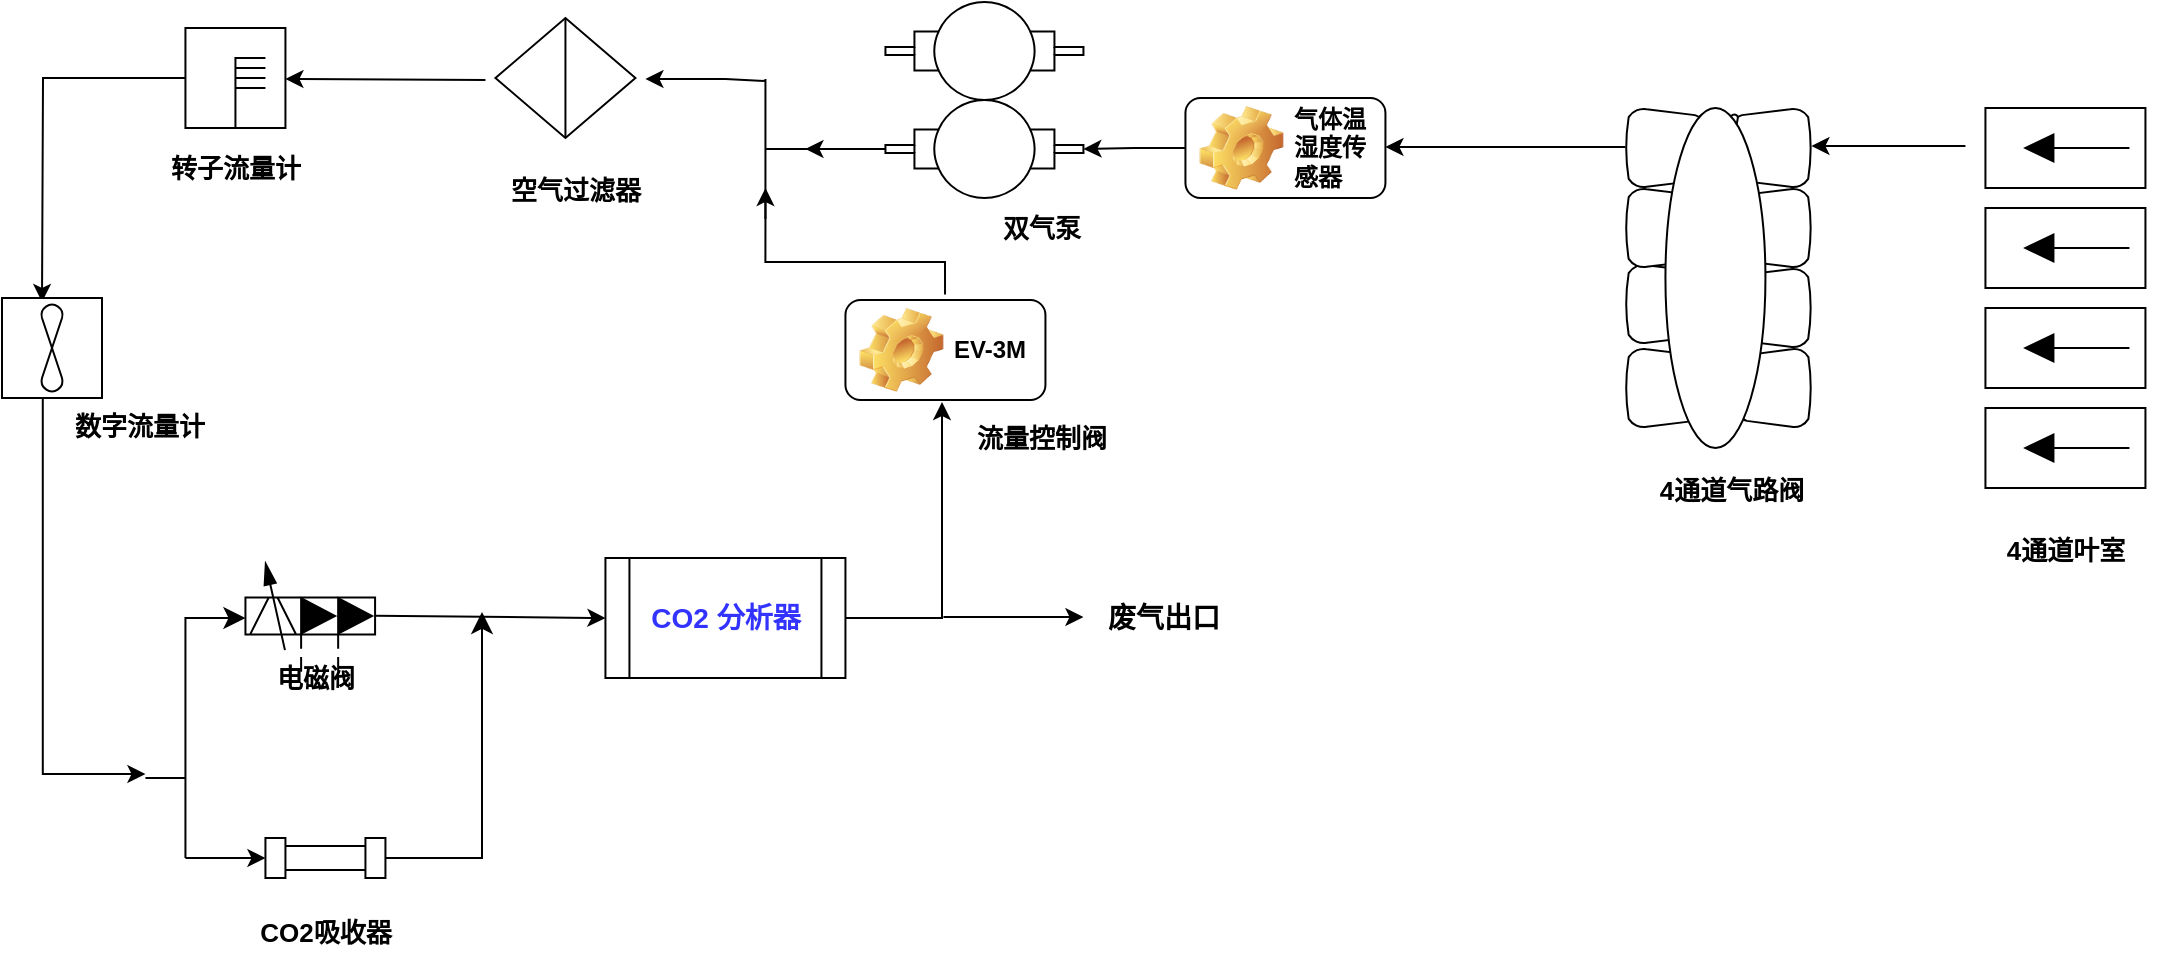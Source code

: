 <mxfile version="22.0.8" type="github">
  <diagram name="第 1 页" id="QulgkRsqPVAeYC6WXrVD">
    <mxGraphModel dx="1213" dy="627" grid="1" gridSize="10" guides="1" tooltips="1" connect="1" arrows="1" fold="1" page="1" pageScale="1" pageWidth="1169" pageHeight="827" math="0" shadow="0">
      <root>
        <mxCell id="0" />
        <mxCell id="1" parent="0" />
        <mxCell id="1QKGybhPdsCrPBbOhNYo-73" style="edgeStyle=orthogonalEdgeStyle;rounded=0;orthogonalLoop=1;jettySize=auto;html=1;" parent="1" source="1QKGybhPdsCrPBbOhNYo-1" edge="1">
          <mxGeometry relative="1" as="geometry">
            <mxPoint x="70" y="190" as="targetPoint" />
          </mxGeometry>
        </mxCell>
        <mxCell id="1QKGybhPdsCrPBbOhNYo-1" value="" style="verticalLabelPosition=bottom;align=center;outlineConnect=0;dashed=0;html=1;verticalAlign=top;shape=mxgraph.pid.flow_sensors.averging_pitot_tube;direction=west;" parent="1" vertex="1">
          <mxGeometry x="141.72" y="53" width="50" height="50" as="geometry" />
        </mxCell>
        <mxCell id="1QKGybhPdsCrPBbOhNYo-5" value="" style="shape=mxgraph.pid.pumps.vacuum_pump;html=1;pointerEvents=1;align=center;verticalLabelPosition=bottom;verticalAlign=top;dashed=0;direction=west;" parent="1" vertex="1">
          <mxGeometry x="491.72" y="40" width="99" height="49" as="geometry" />
        </mxCell>
        <mxCell id="1QKGybhPdsCrPBbOhNYo-50" style="edgeStyle=orthogonalEdgeStyle;rounded=0;orthogonalLoop=1;jettySize=auto;html=1;" parent="1" source="1QKGybhPdsCrPBbOhNYo-6" edge="1">
          <mxGeometry relative="1" as="geometry">
            <mxPoint x="451.72" y="113.5" as="targetPoint" />
          </mxGeometry>
        </mxCell>
        <mxCell id="1QKGybhPdsCrPBbOhNYo-6" value="" style="shape=mxgraph.pid.pumps.vacuum_pump;html=1;pointerEvents=1;align=center;verticalLabelPosition=bottom;verticalAlign=top;dashed=0;direction=west;" parent="1" vertex="1">
          <mxGeometry x="491.72" y="89" width="99" height="49" as="geometry" />
        </mxCell>
        <mxCell id="1QKGybhPdsCrPBbOhNYo-14" value="" style="verticalLabelPosition=bottom;html=1;verticalAlign=top;align=center;shape=mxgraph.floorplan.office_chair;shadow=0;direction=south;" parent="1" vertex="1">
          <mxGeometry x="861.72" y="213" width="43" height="40" as="geometry" />
        </mxCell>
        <mxCell id="1QKGybhPdsCrPBbOhNYo-15" value="" style="verticalLabelPosition=bottom;html=1;verticalAlign=top;align=center;shape=mxgraph.floorplan.office_chair;shadow=0;direction=north;" parent="1" vertex="1">
          <mxGeometry x="914.72" y="213" width="40" height="40" as="geometry" />
        </mxCell>
        <mxCell id="1QKGybhPdsCrPBbOhNYo-18" value="" style="verticalLabelPosition=bottom;html=1;verticalAlign=top;align=center;shape=mxgraph.floorplan.office_chair;shadow=0;direction=south;" parent="1" vertex="1">
          <mxGeometry x="861.72" y="171" width="43" height="40" as="geometry" />
        </mxCell>
        <mxCell id="1QKGybhPdsCrPBbOhNYo-19" value="" style="verticalLabelPosition=bottom;html=1;verticalAlign=top;align=center;shape=mxgraph.floorplan.office_chair;shadow=0;direction=north;" parent="1" vertex="1">
          <mxGeometry x="911.72" y="173" width="43" height="40" as="geometry" />
        </mxCell>
        <mxCell id="1QKGybhPdsCrPBbOhNYo-20" value="" style="verticalLabelPosition=bottom;html=1;verticalAlign=top;align=center;shape=mxgraph.floorplan.office_chair;shadow=0;direction=south;" parent="1" vertex="1">
          <mxGeometry x="861.72" y="133" width="43" height="40" as="geometry" />
        </mxCell>
        <mxCell id="1QKGybhPdsCrPBbOhNYo-21" value="" style="verticalLabelPosition=bottom;html=1;verticalAlign=top;align=center;shape=mxgraph.floorplan.office_chair;shadow=0;direction=north;" parent="1" vertex="1">
          <mxGeometry x="911.72" y="133" width="43" height="40" as="geometry" />
        </mxCell>
        <mxCell id="1QKGybhPdsCrPBbOhNYo-22" value="" style="verticalLabelPosition=bottom;html=1;verticalAlign=top;align=center;shape=mxgraph.floorplan.office_chair;shadow=0;direction=south;" parent="1" vertex="1">
          <mxGeometry x="861.72" y="93" width="43" height="40" as="geometry" />
        </mxCell>
        <mxCell id="1QKGybhPdsCrPBbOhNYo-23" value="" style="verticalLabelPosition=bottom;html=1;verticalAlign=top;align=center;shape=mxgraph.floorplan.office_chair;shadow=0;direction=north;" parent="1" vertex="1">
          <mxGeometry x="911.72" y="93" width="43" height="40" as="geometry" />
        </mxCell>
        <mxCell id="1QKGybhPdsCrPBbOhNYo-32" value="" style="shape=ellipse;shadow=0;html=1;direction=south;" parent="1" vertex="1">
          <mxGeometry x="881.72" y="93" width="50" height="170" as="geometry" />
        </mxCell>
        <mxCell id="1QKGybhPdsCrPBbOhNYo-33" value="" style="verticalLabelPosition=bottom;outlineConnect=0;align=center;dashed=0;html=1;verticalAlign=top;shape=mxgraph.pid.misc.conveyor2;flipH=1;" parent="1" vertex="1">
          <mxGeometry x="1041.72" y="93" width="80" height="40" as="geometry" />
        </mxCell>
        <mxCell id="1QKGybhPdsCrPBbOhNYo-34" value="" style="verticalLabelPosition=bottom;outlineConnect=0;align=center;dashed=0;html=1;verticalAlign=top;shape=mxgraph.pid.misc.conveyor2;flipH=1;" parent="1" vertex="1">
          <mxGeometry x="1041.72" y="143" width="80" height="40" as="geometry" />
        </mxCell>
        <mxCell id="1QKGybhPdsCrPBbOhNYo-35" value="" style="verticalLabelPosition=bottom;outlineConnect=0;align=center;dashed=0;html=1;verticalAlign=top;shape=mxgraph.pid.misc.conveyor2;flipH=1;" parent="1" vertex="1">
          <mxGeometry x="1041.72" y="193" width="80" height="40" as="geometry" />
        </mxCell>
        <mxCell id="1QKGybhPdsCrPBbOhNYo-36" value="" style="verticalLabelPosition=bottom;outlineConnect=0;align=center;dashed=0;html=1;verticalAlign=top;shape=mxgraph.pid.misc.conveyor2;flipH=1;" parent="1" vertex="1">
          <mxGeometry x="1041.72" y="243" width="80" height="40" as="geometry" />
        </mxCell>
        <mxCell id="1QKGybhPdsCrPBbOhNYo-38" value="气体温湿度传感器" style="label;whiteSpace=wrap;html=1;image=img/clipart/Gear_128x128.png" parent="1" vertex="1">
          <mxGeometry x="641.72" y="88" width="100" height="50" as="geometry" />
        </mxCell>
        <mxCell id="1QKGybhPdsCrPBbOhNYo-43" value="" style="endArrow=classic;html=1;rounded=0;" parent="1" edge="1">
          <mxGeometry width="50" height="50" relative="1" as="geometry">
            <mxPoint x="861.72" y="112.5" as="sourcePoint" />
            <mxPoint x="741.72" y="112.5" as="targetPoint" />
          </mxGeometry>
        </mxCell>
        <mxCell id="1QKGybhPdsCrPBbOhNYo-47" style="edgeStyle=orthogonalEdgeStyle;rounded=0;orthogonalLoop=1;jettySize=auto;html=1;entryX=0;entryY=0.5;entryDx=0;entryDy=0;entryPerimeter=0;" parent="1" source="1QKGybhPdsCrPBbOhNYo-38" target="1QKGybhPdsCrPBbOhNYo-6" edge="1">
          <mxGeometry relative="1" as="geometry" />
        </mxCell>
        <mxCell id="1QKGybhPdsCrPBbOhNYo-55" value="" style="shape=sortShape;perimeter=rhombusPerimeter;whiteSpace=wrap;html=1;direction=west;rotation=90;" parent="1" vertex="1">
          <mxGeometry x="301.72" y="43" width="60" height="70" as="geometry" />
        </mxCell>
        <mxCell id="1QKGybhPdsCrPBbOhNYo-58" value="" style="endArrow=classic;html=1;rounded=0;" parent="1" edge="1">
          <mxGeometry width="50" height="50" relative="1" as="geometry">
            <mxPoint x="431.72" y="79.5" as="sourcePoint" />
            <mxPoint x="371.72" y="78.5" as="targetPoint" />
            <Array as="points">
              <mxPoint x="411.72" y="78.5" />
            </Array>
          </mxGeometry>
        </mxCell>
        <mxCell id="1QKGybhPdsCrPBbOhNYo-59" value="EV-3M" style="label;whiteSpace=wrap;html=1;image=img/clipart/Gear_128x128.png" parent="1" vertex="1">
          <mxGeometry x="471.72" y="189" width="100" height="50" as="geometry" />
        </mxCell>
        <mxCell id="1QKGybhPdsCrPBbOhNYo-60" value="" style="verticalLabelPosition=bottom;align=center;dashed=0;html=1;verticalAlign=top;shape=mxgraph.pid.piping.flange_in;pointerEvents=1;direction=west;" parent="1" vertex="1">
          <mxGeometry x="431.72" y="78.5" width="25" height="70" as="geometry" />
        </mxCell>
        <mxCell id="1QKGybhPdsCrPBbOhNYo-62" value="" style="endArrow=classic;html=1;rounded=0;" parent="1" edge="1">
          <mxGeometry width="50" height="50" relative="1" as="geometry">
            <mxPoint x="1031.72" y="112" as="sourcePoint" />
            <mxPoint x="954.72" y="112" as="targetPoint" />
          </mxGeometry>
        </mxCell>
        <mxCell id="1QKGybhPdsCrPBbOhNYo-63" value="" style="endArrow=classic;html=1;rounded=0;" parent="1" edge="1">
          <mxGeometry width="50" height="50" relative="1" as="geometry">
            <mxPoint x="291.72" y="79" as="sourcePoint" />
            <mxPoint x="191.72" y="78.5" as="targetPoint" />
          </mxGeometry>
        </mxCell>
        <mxCell id="1QKGybhPdsCrPBbOhNYo-96" style="edgeStyle=orthogonalEdgeStyle;rounded=0;orthogonalLoop=1;jettySize=auto;html=1;" parent="1" source="1QKGybhPdsCrPBbOhNYo-64" edge="1">
          <mxGeometry relative="1" as="geometry">
            <mxPoint x="520" y="240" as="targetPoint" />
            <Array as="points">
              <mxPoint x="520" y="348" />
            </Array>
          </mxGeometry>
        </mxCell>
        <mxCell id="1QKGybhPdsCrPBbOhNYo-64" value="&lt;b&gt;&lt;font color=&quot;#3333ff&quot; style=&quot;font-size: 14px;&quot;&gt;CO2 分析器&lt;/font&gt;&lt;/b&gt;" style="shape=process;whiteSpace=wrap;html=1;backgroundOutline=1;" parent="1" vertex="1">
          <mxGeometry x="351.72" y="318" width="120" height="60" as="geometry" />
        </mxCell>
        <mxCell id="1QKGybhPdsCrPBbOhNYo-71" value="废气出口" style="text;strokeColor=none;align=center;fillColor=none;html=1;verticalAlign=middle;whiteSpace=wrap;rounded=0;fontStyle=1;fontSize=14;" parent="1" vertex="1">
          <mxGeometry x="590.72" y="335.5" width="80" height="25" as="geometry" />
        </mxCell>
        <mxCell id="1QKGybhPdsCrPBbOhNYo-74" value="" style="verticalLabelPosition=bottom;align=center;dashed=0;html=1;verticalAlign=top;shape=mxgraph.pid.piping.flange_in;pointerEvents=1;direction=east;" parent="1" vertex="1">
          <mxGeometry x="121.72" y="388" width="20" height="80" as="geometry" />
        </mxCell>
        <mxCell id="1QKGybhPdsCrPBbOhNYo-76" style="edgeStyle=orthogonalEdgeStyle;rounded=0;orthogonalLoop=1;jettySize=auto;html=1;exitX=0.5;exitY=1;exitDx=0;exitDy=0;exitPerimeter=0;" parent="1" edge="1">
          <mxGeometry relative="1" as="geometry">
            <mxPoint x="70.39" y="238" as="sourcePoint" />
            <mxPoint x="121.72" y="426" as="targetPoint" />
            <Array as="points">
              <mxPoint x="70.72" y="426" />
            </Array>
          </mxGeometry>
        </mxCell>
        <mxCell id="1QKGybhPdsCrPBbOhNYo-78" value="" style="endArrow=classic;html=1;rounded=0;" parent="1" edge="1">
          <mxGeometry width="50" height="50" relative="1" as="geometry">
            <mxPoint x="141.72" y="468" as="sourcePoint" />
            <mxPoint x="181.72" y="468" as="targetPoint" />
          </mxGeometry>
        </mxCell>
        <mxCell id="1QKGybhPdsCrPBbOhNYo-81" value="" style="shape=mxgraph.pid.heat_exchangers.single_pass_heat_exchanger;html=1;pointerEvents=1;align=center;verticalLabelPosition=bottom;verticalAlign=top;dashed=0;" parent="1" vertex="1">
          <mxGeometry x="181.72" y="458" width="60" height="20" as="geometry" />
        </mxCell>
        <mxCell id="1QKGybhPdsCrPBbOhNYo-84" value="" style="edgeStyle=elbowEdgeStyle;elbow=horizontal;endArrow=classic;html=1;curved=0;rounded=0;endSize=8;startSize=8;exitX=1;exitY=0;exitDx=0;exitDy=0;exitPerimeter=0;" parent="1" source="1QKGybhPdsCrPBbOhNYo-74" edge="1">
          <mxGeometry width="50" height="50" relative="1" as="geometry">
            <mxPoint x="146.72" y="388" as="sourcePoint" />
            <mxPoint x="171.72" y="348" as="targetPoint" />
            <Array as="points">
              <mxPoint x="141.72" y="363" />
            </Array>
          </mxGeometry>
        </mxCell>
        <mxCell id="1QKGybhPdsCrPBbOhNYo-85" value="" style="verticalLabelPosition=bottom;aspect=fixed;html=1;verticalAlign=top;fillColor=strokeColor;align=center;outlineConnect=0;shape=mxgraph.fluid_power.x10200;points=[[0,0.31,0],[0,0.48,0],[0,0.65,0],[1,0.31,0],[1,0.48,0],[1,0.65,0],[0.43,1,0],[0.715,1,0]]" parent="1" vertex="1">
          <mxGeometry x="171.72" y="321.07" width="64.82" height="53.86" as="geometry" />
        </mxCell>
        <mxCell id="1QKGybhPdsCrPBbOhNYo-86" value="" style="endArrow=classic;html=1;rounded=0;exitX=1;exitY=0.48;exitDx=0;exitDy=0;exitPerimeter=0;" parent="1" source="1QKGybhPdsCrPBbOhNYo-85" edge="1">
          <mxGeometry width="50" height="50" relative="1" as="geometry">
            <mxPoint x="271.72" y="348" as="sourcePoint" />
            <mxPoint x="351.72" y="348" as="targetPoint" />
          </mxGeometry>
        </mxCell>
        <mxCell id="1QKGybhPdsCrPBbOhNYo-94" value="" style="endArrow=classic;html=1;rounded=0;" parent="1" edge="1">
          <mxGeometry width="50" height="50" relative="1" as="geometry">
            <mxPoint x="520.72" y="347.5" as="sourcePoint" />
            <mxPoint x="590.72" y="347.5" as="targetPoint" />
          </mxGeometry>
        </mxCell>
        <mxCell id="1QKGybhPdsCrPBbOhNYo-97" style="edgeStyle=orthogonalEdgeStyle;rounded=0;orthogonalLoop=1;jettySize=auto;html=1;entryX=1;entryY=0.079;entryDx=0;entryDy=0;entryPerimeter=0;exitX=0.498;exitY=-0.054;exitDx=0;exitDy=0;exitPerimeter=0;" parent="1" source="1QKGybhPdsCrPBbOhNYo-59" edge="1">
          <mxGeometry relative="1" as="geometry">
            <Array as="points">
              <mxPoint x="522" y="170" />
              <mxPoint x="432" y="170" />
            </Array>
            <mxPoint x="521.72" y="179.03" as="sourcePoint" />
            <mxPoint x="431.74" y="133.0" as="targetPoint" />
          </mxGeometry>
        </mxCell>
        <mxCell id="1QKGybhPdsCrPBbOhNYo-98" value="空气过滤器" style="text;strokeColor=none;align=center;fillColor=none;html=1;verticalAlign=middle;whiteSpace=wrap;rounded=0;fontStyle=1;fontSize=13;" parent="1" vertex="1">
          <mxGeometry x="301.72" y="118.5" width="70" height="30" as="geometry" />
        </mxCell>
        <mxCell id="1QKGybhPdsCrPBbOhNYo-100" value="" style="edgeStyle=segmentEdgeStyle;endArrow=classic;html=1;curved=0;rounded=0;endSize=8;startSize=8;" parent="1" edge="1">
          <mxGeometry width="50" height="50" relative="1" as="geometry">
            <mxPoint x="241.72" y="467.97" as="sourcePoint" />
            <mxPoint x="290" y="344.97" as="targetPoint" />
          </mxGeometry>
        </mxCell>
        <mxCell id="yiKaTHYhzg04l1ZjCBSl-1" value="&lt;font style=&quot;font-size: 13px;&quot;&gt;&lt;b&gt;电磁阀&lt;/b&gt;&lt;/font&gt;" style="text;strokeColor=none;align=center;fillColor=none;html=1;verticalAlign=middle;whiteSpace=wrap;rounded=0;" vertex="1" parent="1">
          <mxGeometry x="176.54" y="363" width="60" height="30" as="geometry" />
        </mxCell>
        <mxCell id="yiKaTHYhzg04l1ZjCBSl-2" value="数字流量计" style="text;strokeColor=none;align=center;fillColor=none;html=1;verticalAlign=middle;whiteSpace=wrap;rounded=0;fontStyle=1;fontSize=13;" vertex="1" parent="1">
          <mxGeometry x="80" y="241" width="78.28" height="22" as="geometry" />
        </mxCell>
        <mxCell id="yiKaTHYhzg04l1ZjCBSl-4" value="转子流量计" style="text;strokeColor=none;align=center;fillColor=none;html=1;verticalAlign=middle;whiteSpace=wrap;rounded=0;fontStyle=1;fontSize=13;" vertex="1" parent="1">
          <mxGeometry x="132.58" y="108" width="68.28" height="30" as="geometry" />
        </mxCell>
        <mxCell id="yiKaTHYhzg04l1ZjCBSl-5" value="流量控制阀" style="text;strokeColor=none;align=center;fillColor=none;html=1;verticalAlign=middle;whiteSpace=wrap;rounded=0;fontStyle=1;fontSize=13;" vertex="1" parent="1">
          <mxGeometry x="520" y="243" width="100" height="30" as="geometry" />
        </mxCell>
        <mxCell id="yiKaTHYhzg04l1ZjCBSl-6" value="双气泵" style="text;strokeColor=none;align=center;fillColor=none;html=1;verticalAlign=middle;whiteSpace=wrap;rounded=0;fontStyle=1;fontSize=13;" vertex="1" parent="1">
          <mxGeometry x="540" y="138" width="60" height="30" as="geometry" />
        </mxCell>
        <mxCell id="yiKaTHYhzg04l1ZjCBSl-9" value="4通道气路阀" style="text;strokeColor=none;align=center;fillColor=none;html=1;verticalAlign=middle;whiteSpace=wrap;rounded=0;fontStyle=1;fontSize=13;" vertex="1" parent="1">
          <mxGeometry x="870" y="269" width="90" height="30" as="geometry" />
        </mxCell>
        <mxCell id="yiKaTHYhzg04l1ZjCBSl-10" value="4通道叶室" style="text;strokeColor=none;align=center;fillColor=none;html=1;verticalAlign=middle;whiteSpace=wrap;rounded=0;fontStyle=1;fontSize=13;" vertex="1" parent="1">
          <mxGeometry x="1032.58" y="299" width="98.28" height="30" as="geometry" />
        </mxCell>
        <mxCell id="yiKaTHYhzg04l1ZjCBSl-11" value="CO2吸收器" style="text;strokeColor=none;align=center;fillColor=none;html=1;verticalAlign=middle;whiteSpace=wrap;rounded=0;fontStyle=1;fontSize=13;" vertex="1" parent="1">
          <mxGeometry x="167.58" y="490" width="88.28" height="30" as="geometry" />
        </mxCell>
        <mxCell id="yiKaTHYhzg04l1ZjCBSl-12" value="" style="verticalLabelPosition=bottom;align=center;outlineConnect=0;dashed=0;html=1;verticalAlign=top;shape=mxgraph.pid.flow_sensors.turbine;" vertex="1" parent="1">
          <mxGeometry x="50" y="188" width="50" height="50" as="geometry" />
        </mxCell>
      </root>
    </mxGraphModel>
  </diagram>
</mxfile>
